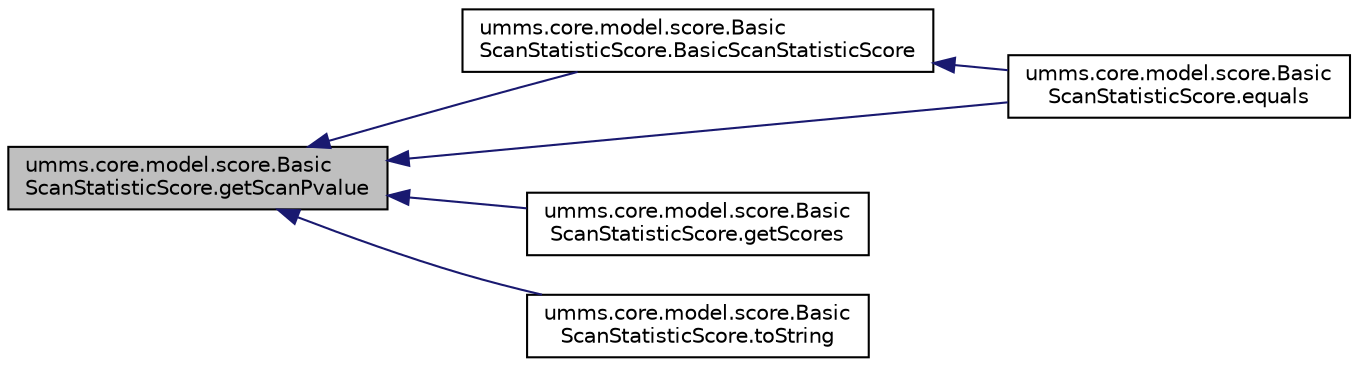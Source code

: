 digraph "umms.core.model.score.BasicScanStatisticScore.getScanPvalue"
{
  edge [fontname="Helvetica",fontsize="10",labelfontname="Helvetica",labelfontsize="10"];
  node [fontname="Helvetica",fontsize="10",shape=record];
  rankdir="LR";
  Node1 [label="umms.core.model.score.Basic\lScanStatisticScore.getScanPvalue",height=0.2,width=0.4,color="black", fillcolor="grey75", style="filled" fontcolor="black"];
  Node1 -> Node2 [dir="back",color="midnightblue",fontsize="10",style="solid"];
  Node2 [label="umms.core.model.score.Basic\lScanStatisticScore.BasicScanStatisticScore",height=0.2,width=0.4,color="black", fillcolor="white", style="filled",URL="$classumms_1_1core_1_1model_1_1score_1_1_basic_scan_statistic_score.html#a0f23700e5bf6d7b275ee75acef2f64b3"];
  Node2 -> Node3 [dir="back",color="midnightblue",fontsize="10",style="solid"];
  Node3 [label="umms.core.model.score.Basic\lScanStatisticScore.equals",height=0.2,width=0.4,color="black", fillcolor="white", style="filled",URL="$classumms_1_1core_1_1model_1_1score_1_1_basic_scan_statistic_score.html#a66e44b834b2bcb802761d4d34ae5f25c"];
  Node1 -> Node4 [dir="back",color="midnightblue",fontsize="10",style="solid"];
  Node4 [label="umms.core.model.score.Basic\lScanStatisticScore.getScores",height=0.2,width=0.4,color="black", fillcolor="white", style="filled",URL="$classumms_1_1core_1_1model_1_1score_1_1_basic_scan_statistic_score.html#a7a19d5c09d09314d3f947991c1e8d086"];
  Node1 -> Node5 [dir="back",color="midnightblue",fontsize="10",style="solid"];
  Node5 [label="umms.core.model.score.Basic\lScanStatisticScore.toString",height=0.2,width=0.4,color="black", fillcolor="white", style="filled",URL="$classumms_1_1core_1_1model_1_1score_1_1_basic_scan_statistic_score.html#a194c4f41475e7094bc2cdded1ae26433"];
  Node1 -> Node3 [dir="back",color="midnightblue",fontsize="10",style="solid"];
}
